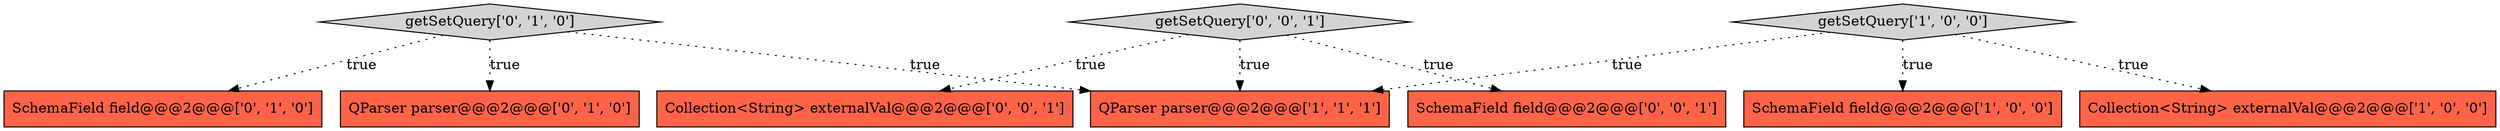 digraph {
6 [style = filled, label = "getSetQuery['0', '1', '0']", fillcolor = lightgray, shape = diamond image = "AAA0AAABBB2BBB"];
4 [style = filled, label = "SchemaField field@@@2@@@['0', '1', '0']", fillcolor = tomato, shape = box image = "AAA0AAABBB2BBB"];
8 [style = filled, label = "SchemaField field@@@2@@@['0', '0', '1']", fillcolor = tomato, shape = box image = "AAA0AAABBB3BBB"];
9 [style = filled, label = "getSetQuery['0', '0', '1']", fillcolor = lightgray, shape = diamond image = "AAA0AAABBB3BBB"];
7 [style = filled, label = "Collection<String> externalVal@@@2@@@['0', '0', '1']", fillcolor = tomato, shape = box image = "AAA0AAABBB3BBB"];
5 [style = filled, label = "QParser parser@@@2@@@['0', '1', '0']", fillcolor = tomato, shape = box image = "AAA0AAABBB2BBB"];
1 [style = filled, label = "SchemaField field@@@2@@@['1', '0', '0']", fillcolor = tomato, shape = box image = "AAA0AAABBB1BBB"];
0 [style = filled, label = "Collection<String> externalVal@@@2@@@['1', '0', '0']", fillcolor = tomato, shape = box image = "AAA0AAABBB1BBB"];
3 [style = filled, label = "getSetQuery['1', '0', '0']", fillcolor = lightgray, shape = diamond image = "AAA0AAABBB1BBB"];
2 [style = filled, label = "QParser parser@@@2@@@['1', '1', '1']", fillcolor = tomato, shape = box image = "AAA0AAABBB1BBB"];
6->5 [style = dotted, label="true"];
6->4 [style = dotted, label="true"];
9->8 [style = dotted, label="true"];
6->2 [style = dotted, label="true"];
3->2 [style = dotted, label="true"];
9->2 [style = dotted, label="true"];
3->1 [style = dotted, label="true"];
9->7 [style = dotted, label="true"];
3->0 [style = dotted, label="true"];
}
